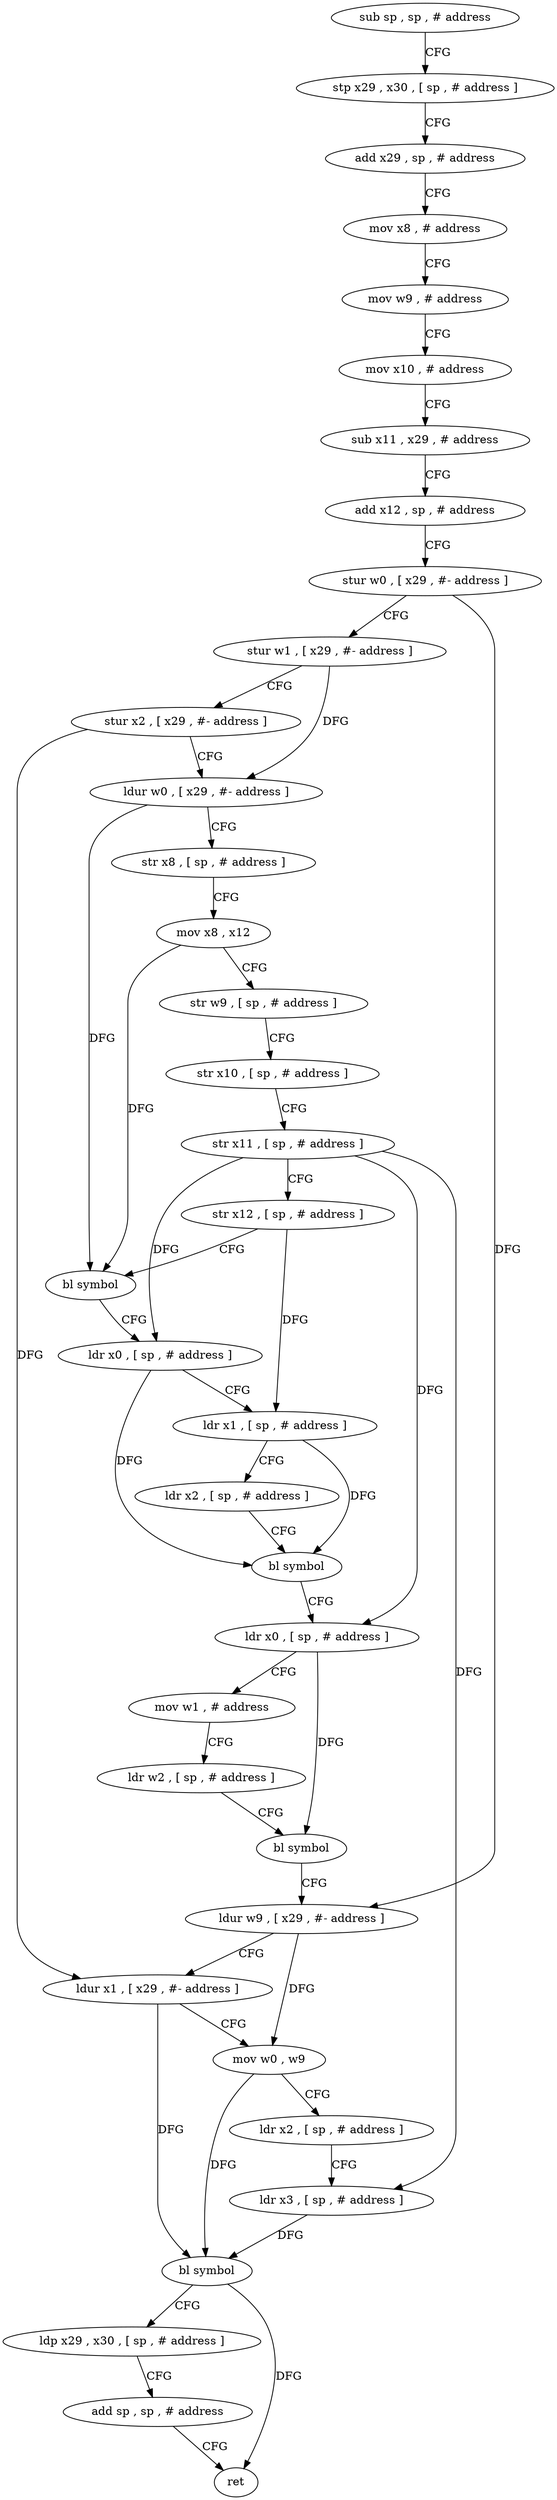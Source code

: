 digraph "func" {
"4220660" [label = "sub sp , sp , # address" ]
"4220664" [label = "stp x29 , x30 , [ sp , # address ]" ]
"4220668" [label = "add x29 , sp , # address" ]
"4220672" [label = "mov x8 , # address" ]
"4220676" [label = "mov w9 , # address" ]
"4220680" [label = "mov x10 , # address" ]
"4220684" [label = "sub x11 , x29 , # address" ]
"4220688" [label = "add x12 , sp , # address" ]
"4220692" [label = "stur w0 , [ x29 , #- address ]" ]
"4220696" [label = "stur w1 , [ x29 , #- address ]" ]
"4220700" [label = "stur x2 , [ x29 , #- address ]" ]
"4220704" [label = "ldur w0 , [ x29 , #- address ]" ]
"4220708" [label = "str x8 , [ sp , # address ]" ]
"4220712" [label = "mov x8 , x12" ]
"4220716" [label = "str w9 , [ sp , # address ]" ]
"4220720" [label = "str x10 , [ sp , # address ]" ]
"4220724" [label = "str x11 , [ sp , # address ]" ]
"4220728" [label = "str x12 , [ sp , # address ]" ]
"4220732" [label = "bl symbol" ]
"4220736" [label = "ldr x0 , [ sp , # address ]" ]
"4220740" [label = "ldr x1 , [ sp , # address ]" ]
"4220744" [label = "ldr x2 , [ sp , # address ]" ]
"4220748" [label = "bl symbol" ]
"4220752" [label = "ldr x0 , [ sp , # address ]" ]
"4220756" [label = "mov w1 , # address" ]
"4220760" [label = "ldr w2 , [ sp , # address ]" ]
"4220764" [label = "bl symbol" ]
"4220768" [label = "ldur w9 , [ x29 , #- address ]" ]
"4220772" [label = "ldur x1 , [ x29 , #- address ]" ]
"4220776" [label = "mov w0 , w9" ]
"4220780" [label = "ldr x2 , [ sp , # address ]" ]
"4220784" [label = "ldr x3 , [ sp , # address ]" ]
"4220788" [label = "bl symbol" ]
"4220792" [label = "ldp x29 , x30 , [ sp , # address ]" ]
"4220796" [label = "add sp , sp , # address" ]
"4220800" [label = "ret" ]
"4220660" -> "4220664" [ label = "CFG" ]
"4220664" -> "4220668" [ label = "CFG" ]
"4220668" -> "4220672" [ label = "CFG" ]
"4220672" -> "4220676" [ label = "CFG" ]
"4220676" -> "4220680" [ label = "CFG" ]
"4220680" -> "4220684" [ label = "CFG" ]
"4220684" -> "4220688" [ label = "CFG" ]
"4220688" -> "4220692" [ label = "CFG" ]
"4220692" -> "4220696" [ label = "CFG" ]
"4220692" -> "4220768" [ label = "DFG" ]
"4220696" -> "4220700" [ label = "CFG" ]
"4220696" -> "4220704" [ label = "DFG" ]
"4220700" -> "4220704" [ label = "CFG" ]
"4220700" -> "4220772" [ label = "DFG" ]
"4220704" -> "4220708" [ label = "CFG" ]
"4220704" -> "4220732" [ label = "DFG" ]
"4220708" -> "4220712" [ label = "CFG" ]
"4220712" -> "4220716" [ label = "CFG" ]
"4220712" -> "4220732" [ label = "DFG" ]
"4220716" -> "4220720" [ label = "CFG" ]
"4220720" -> "4220724" [ label = "CFG" ]
"4220724" -> "4220728" [ label = "CFG" ]
"4220724" -> "4220736" [ label = "DFG" ]
"4220724" -> "4220752" [ label = "DFG" ]
"4220724" -> "4220784" [ label = "DFG" ]
"4220728" -> "4220732" [ label = "CFG" ]
"4220728" -> "4220740" [ label = "DFG" ]
"4220732" -> "4220736" [ label = "CFG" ]
"4220736" -> "4220740" [ label = "CFG" ]
"4220736" -> "4220748" [ label = "DFG" ]
"4220740" -> "4220744" [ label = "CFG" ]
"4220740" -> "4220748" [ label = "DFG" ]
"4220744" -> "4220748" [ label = "CFG" ]
"4220748" -> "4220752" [ label = "CFG" ]
"4220752" -> "4220756" [ label = "CFG" ]
"4220752" -> "4220764" [ label = "DFG" ]
"4220756" -> "4220760" [ label = "CFG" ]
"4220760" -> "4220764" [ label = "CFG" ]
"4220764" -> "4220768" [ label = "CFG" ]
"4220768" -> "4220772" [ label = "CFG" ]
"4220768" -> "4220776" [ label = "DFG" ]
"4220772" -> "4220776" [ label = "CFG" ]
"4220772" -> "4220788" [ label = "DFG" ]
"4220776" -> "4220780" [ label = "CFG" ]
"4220776" -> "4220788" [ label = "DFG" ]
"4220780" -> "4220784" [ label = "CFG" ]
"4220784" -> "4220788" [ label = "DFG" ]
"4220788" -> "4220792" [ label = "CFG" ]
"4220788" -> "4220800" [ label = "DFG" ]
"4220792" -> "4220796" [ label = "CFG" ]
"4220796" -> "4220800" [ label = "CFG" ]
}
